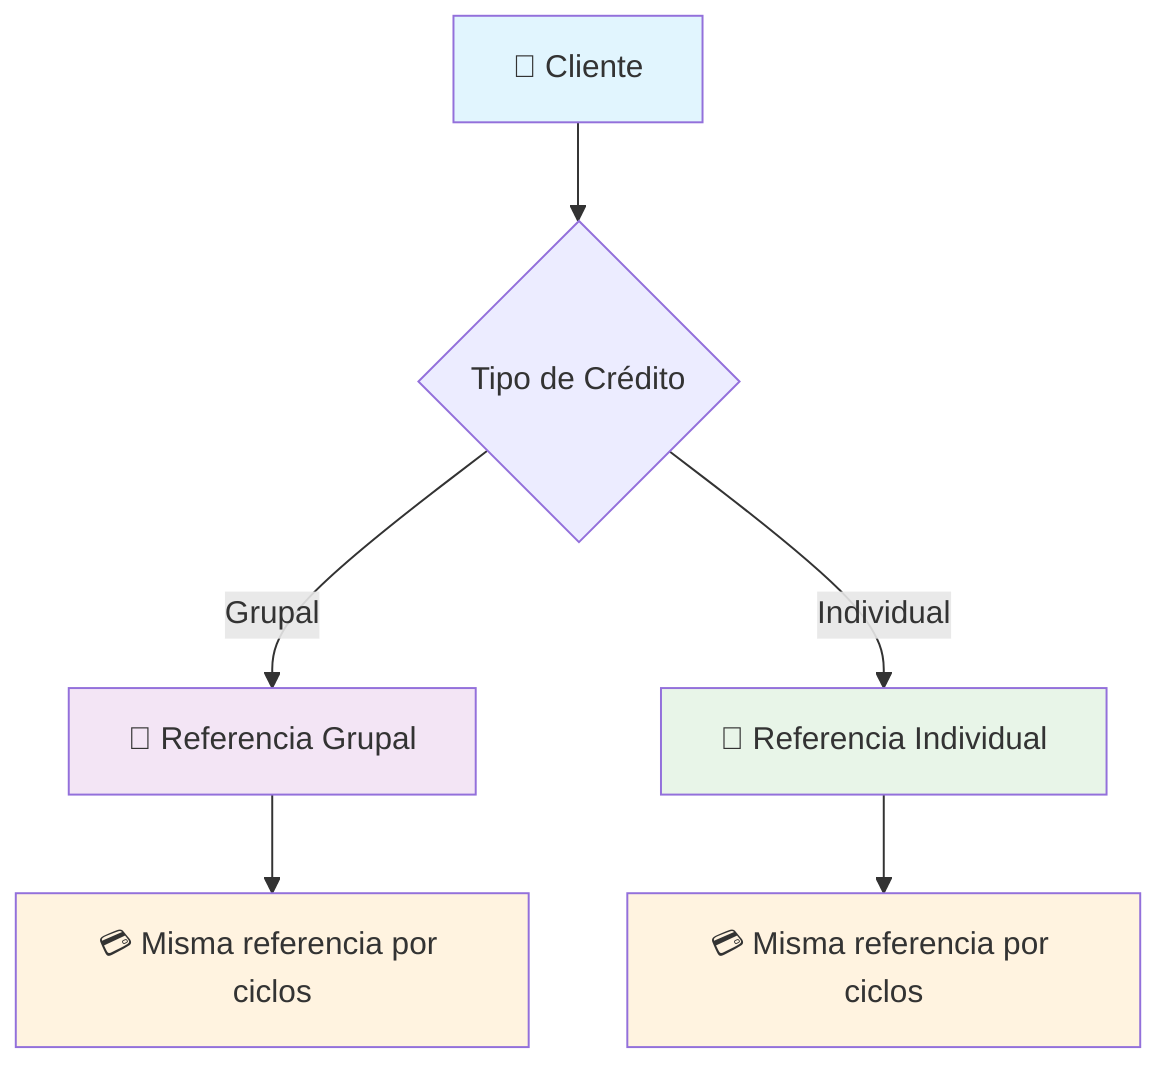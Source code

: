graph TD
    A[👤 Cliente] --> B{Tipo de Crédito}
    B -->|Grupal| C[🔢 Referencia Grupal]
    B -->|Individual| D[🔢 Referencia Individual]

    C --> E[💳 Misma referencia por ciclos]
    D --> F[💳 Misma referencia por ciclos]

    style A fill:#e1f5fe
    style C fill:#f3e5f5
    style D fill:#e8f5e8
    style E fill:#fff3e0
    style F fill:#fff3e0